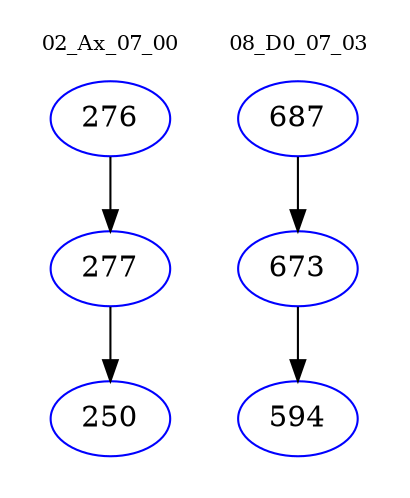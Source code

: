 digraph{
subgraph cluster_0 {
color = white
label = "02_Ax_07_00";
fontsize=10;
T0_276 [label="276", color="blue"]
T0_276 -> T0_277 [color="black"]
T0_277 [label="277", color="blue"]
T0_277 -> T0_250 [color="black"]
T0_250 [label="250", color="blue"]
}
subgraph cluster_1 {
color = white
label = "08_D0_07_03";
fontsize=10;
T1_687 [label="687", color="blue"]
T1_687 -> T1_673 [color="black"]
T1_673 [label="673", color="blue"]
T1_673 -> T1_594 [color="black"]
T1_594 [label="594", color="blue"]
}
}
